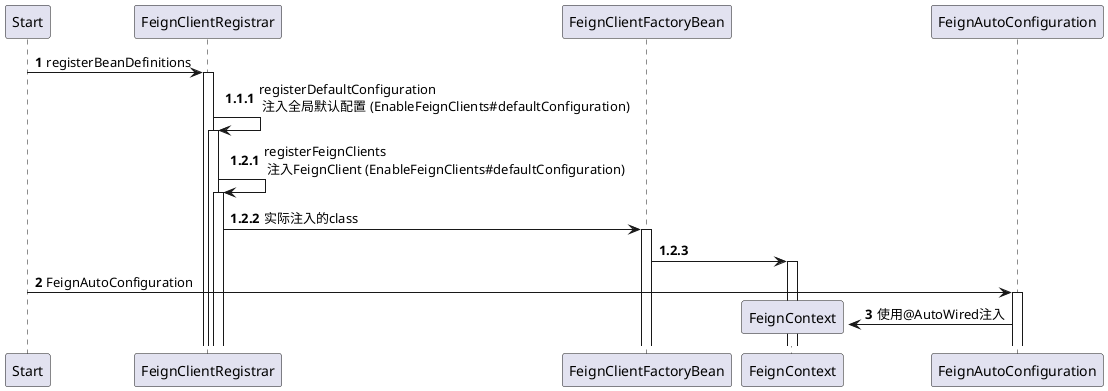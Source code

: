 @startuml
autoactivate on

autonumber 1
Start -> FeignClientRegistrar : registerBeanDefinitions
autonumber 1.1.1
FeignClientRegistrar -> FeignClientRegistrar: registerDefaultConfiguration \
\n 注入全局默认配置 (EnableFeignClients#defaultConfiguration)
autonumber 1.2.1
FeignClientRegistrar -> FeignClientRegistrar: registerFeignClients \
\n 注入FeignClient (EnableFeignClients#defaultConfiguration)
FeignClientRegistrar -> FeignClientFactoryBean: 实际注入的class
FeignClientFactoryBean -> FeignContext
autonumber 2
Start -> FeignAutoConfiguration : FeignAutoConfiguration
FeignAutoConfiguration -> FeignContext ** : 使用@AutoWired注入
@enduml